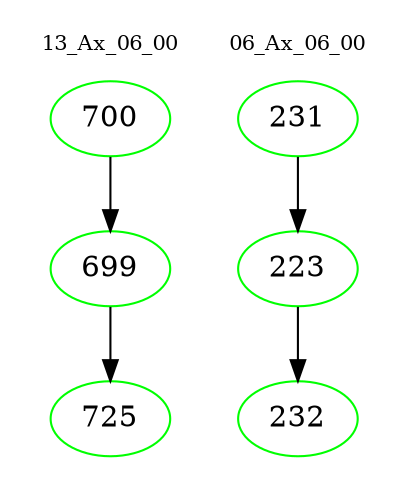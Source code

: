 digraph{
subgraph cluster_0 {
color = white
label = "13_Ax_06_00";
fontsize=10;
T0_700 [label="700", color="green"]
T0_700 -> T0_699 [color="black"]
T0_699 [label="699", color="green"]
T0_699 -> T0_725 [color="black"]
T0_725 [label="725", color="green"]
}
subgraph cluster_1 {
color = white
label = "06_Ax_06_00";
fontsize=10;
T1_231 [label="231", color="green"]
T1_231 -> T1_223 [color="black"]
T1_223 [label="223", color="green"]
T1_223 -> T1_232 [color="black"]
T1_232 [label="232", color="green"]
}
}
